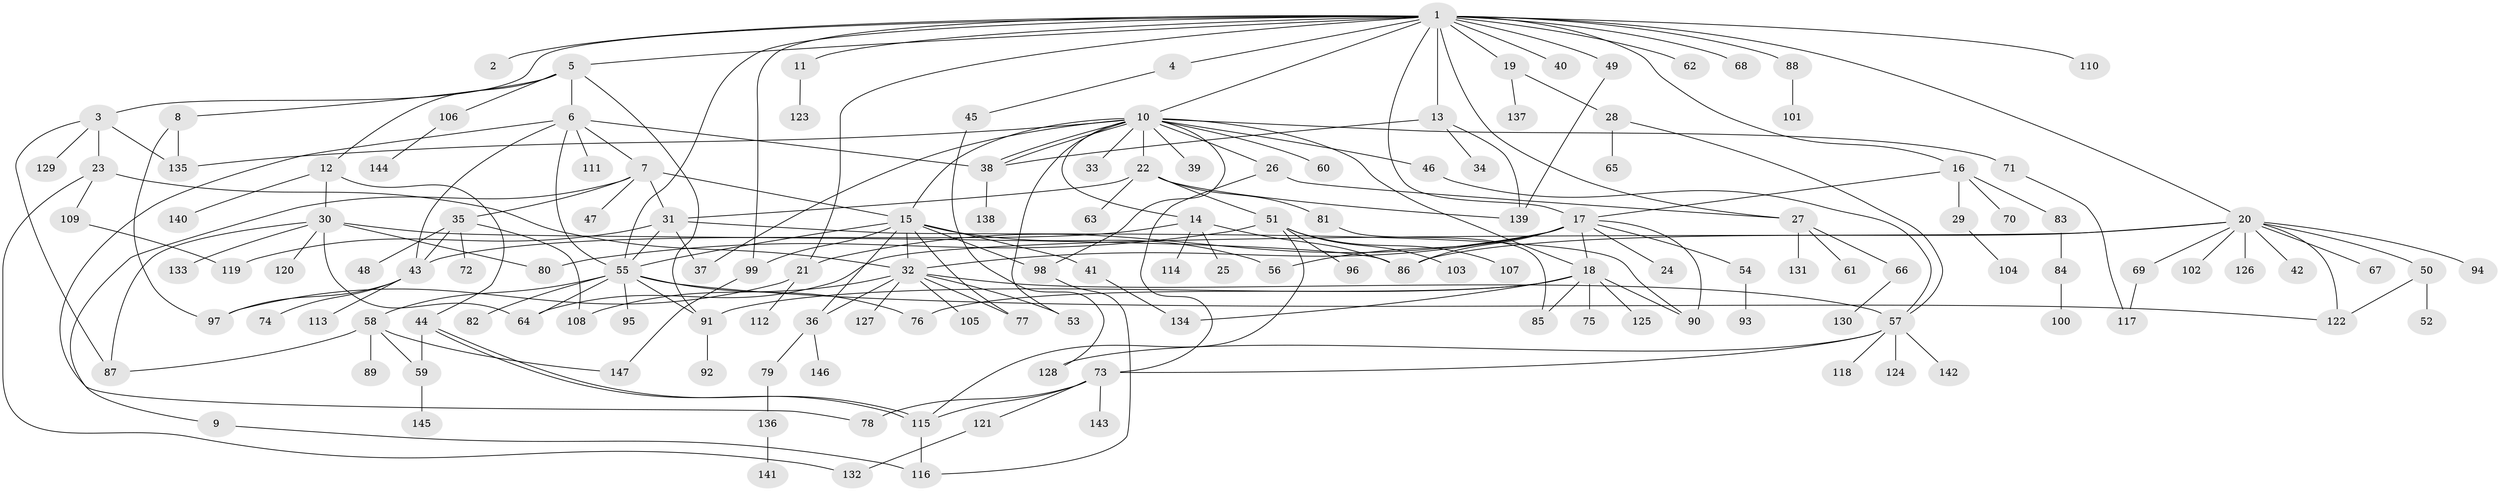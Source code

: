 // Generated by graph-tools (version 1.1) at 2025/26/03/09/25 03:26:06]
// undirected, 147 vertices, 208 edges
graph export_dot {
graph [start="1"]
  node [color=gray90,style=filled];
  1;
  2;
  3;
  4;
  5;
  6;
  7;
  8;
  9;
  10;
  11;
  12;
  13;
  14;
  15;
  16;
  17;
  18;
  19;
  20;
  21;
  22;
  23;
  24;
  25;
  26;
  27;
  28;
  29;
  30;
  31;
  32;
  33;
  34;
  35;
  36;
  37;
  38;
  39;
  40;
  41;
  42;
  43;
  44;
  45;
  46;
  47;
  48;
  49;
  50;
  51;
  52;
  53;
  54;
  55;
  56;
  57;
  58;
  59;
  60;
  61;
  62;
  63;
  64;
  65;
  66;
  67;
  68;
  69;
  70;
  71;
  72;
  73;
  74;
  75;
  76;
  77;
  78;
  79;
  80;
  81;
  82;
  83;
  84;
  85;
  86;
  87;
  88;
  89;
  90;
  91;
  92;
  93;
  94;
  95;
  96;
  97;
  98;
  99;
  100;
  101;
  102;
  103;
  104;
  105;
  106;
  107;
  108;
  109;
  110;
  111;
  112;
  113;
  114;
  115;
  116;
  117;
  118;
  119;
  120;
  121;
  122;
  123;
  124;
  125;
  126;
  127;
  128;
  129;
  130;
  131;
  132;
  133;
  134;
  135;
  136;
  137;
  138;
  139;
  140;
  141;
  142;
  143;
  144;
  145;
  146;
  147;
  1 -- 2;
  1 -- 3;
  1 -- 4;
  1 -- 5;
  1 -- 10;
  1 -- 11;
  1 -- 13;
  1 -- 16;
  1 -- 17;
  1 -- 19;
  1 -- 20;
  1 -- 21;
  1 -- 27;
  1 -- 40;
  1 -- 49;
  1 -- 55;
  1 -- 62;
  1 -- 68;
  1 -- 88;
  1 -- 99;
  1 -- 110;
  3 -- 23;
  3 -- 87;
  3 -- 129;
  3 -- 135;
  4 -- 45;
  5 -- 6;
  5 -- 8;
  5 -- 12;
  5 -- 91;
  5 -- 106;
  6 -- 7;
  6 -- 38;
  6 -- 43;
  6 -- 55;
  6 -- 78;
  6 -- 111;
  7 -- 9;
  7 -- 15;
  7 -- 31;
  7 -- 35;
  7 -- 47;
  8 -- 97;
  8 -- 135;
  9 -- 116;
  10 -- 14;
  10 -- 15;
  10 -- 18;
  10 -- 22;
  10 -- 26;
  10 -- 33;
  10 -- 37;
  10 -- 38;
  10 -- 38;
  10 -- 39;
  10 -- 46;
  10 -- 53;
  10 -- 60;
  10 -- 71;
  10 -- 98;
  10 -- 135;
  11 -- 123;
  12 -- 30;
  12 -- 44;
  12 -- 140;
  13 -- 34;
  13 -- 38;
  13 -- 139;
  14 -- 25;
  14 -- 43;
  14 -- 86;
  14 -- 114;
  15 -- 32;
  15 -- 36;
  15 -- 41;
  15 -- 55;
  15 -- 56;
  15 -- 77;
  15 -- 98;
  15 -- 99;
  16 -- 17;
  16 -- 29;
  16 -- 70;
  16 -- 83;
  17 -- 18;
  17 -- 21;
  17 -- 24;
  17 -- 32;
  17 -- 54;
  17 -- 56;
  17 -- 86;
  17 -- 90;
  18 -- 75;
  18 -- 76;
  18 -- 85;
  18 -- 90;
  18 -- 91;
  18 -- 125;
  18 -- 134;
  19 -- 28;
  19 -- 137;
  20 -- 42;
  20 -- 50;
  20 -- 64;
  20 -- 67;
  20 -- 69;
  20 -- 86;
  20 -- 94;
  20 -- 102;
  20 -- 122;
  20 -- 126;
  21 -- 97;
  21 -- 112;
  22 -- 31;
  22 -- 51;
  22 -- 63;
  22 -- 81;
  22 -- 139;
  23 -- 32;
  23 -- 109;
  23 -- 132;
  26 -- 27;
  26 -- 73;
  27 -- 61;
  27 -- 66;
  27 -- 131;
  28 -- 57;
  28 -- 65;
  29 -- 104;
  30 -- 64;
  30 -- 80;
  30 -- 86;
  30 -- 87;
  30 -- 120;
  30 -- 133;
  31 -- 37;
  31 -- 55;
  31 -- 90;
  31 -- 119;
  32 -- 36;
  32 -- 53;
  32 -- 57;
  32 -- 77;
  32 -- 105;
  32 -- 108;
  32 -- 127;
  35 -- 43;
  35 -- 48;
  35 -- 72;
  35 -- 108;
  36 -- 79;
  36 -- 146;
  38 -- 138;
  41 -- 134;
  43 -- 74;
  43 -- 97;
  43 -- 113;
  44 -- 59;
  44 -- 115;
  44 -- 115;
  45 -- 128;
  46 -- 57;
  49 -- 139;
  50 -- 52;
  50 -- 122;
  51 -- 80;
  51 -- 96;
  51 -- 103;
  51 -- 107;
  51 -- 115;
  54 -- 93;
  55 -- 58;
  55 -- 64;
  55 -- 76;
  55 -- 82;
  55 -- 91;
  55 -- 95;
  55 -- 122;
  57 -- 73;
  57 -- 118;
  57 -- 124;
  57 -- 128;
  57 -- 142;
  58 -- 59;
  58 -- 87;
  58 -- 89;
  58 -- 147;
  59 -- 145;
  66 -- 130;
  69 -- 117;
  71 -- 117;
  73 -- 78;
  73 -- 115;
  73 -- 121;
  73 -- 143;
  79 -- 136;
  81 -- 85;
  83 -- 84;
  84 -- 100;
  88 -- 101;
  91 -- 92;
  98 -- 116;
  99 -- 147;
  106 -- 144;
  109 -- 119;
  115 -- 116;
  121 -- 132;
  136 -- 141;
}
